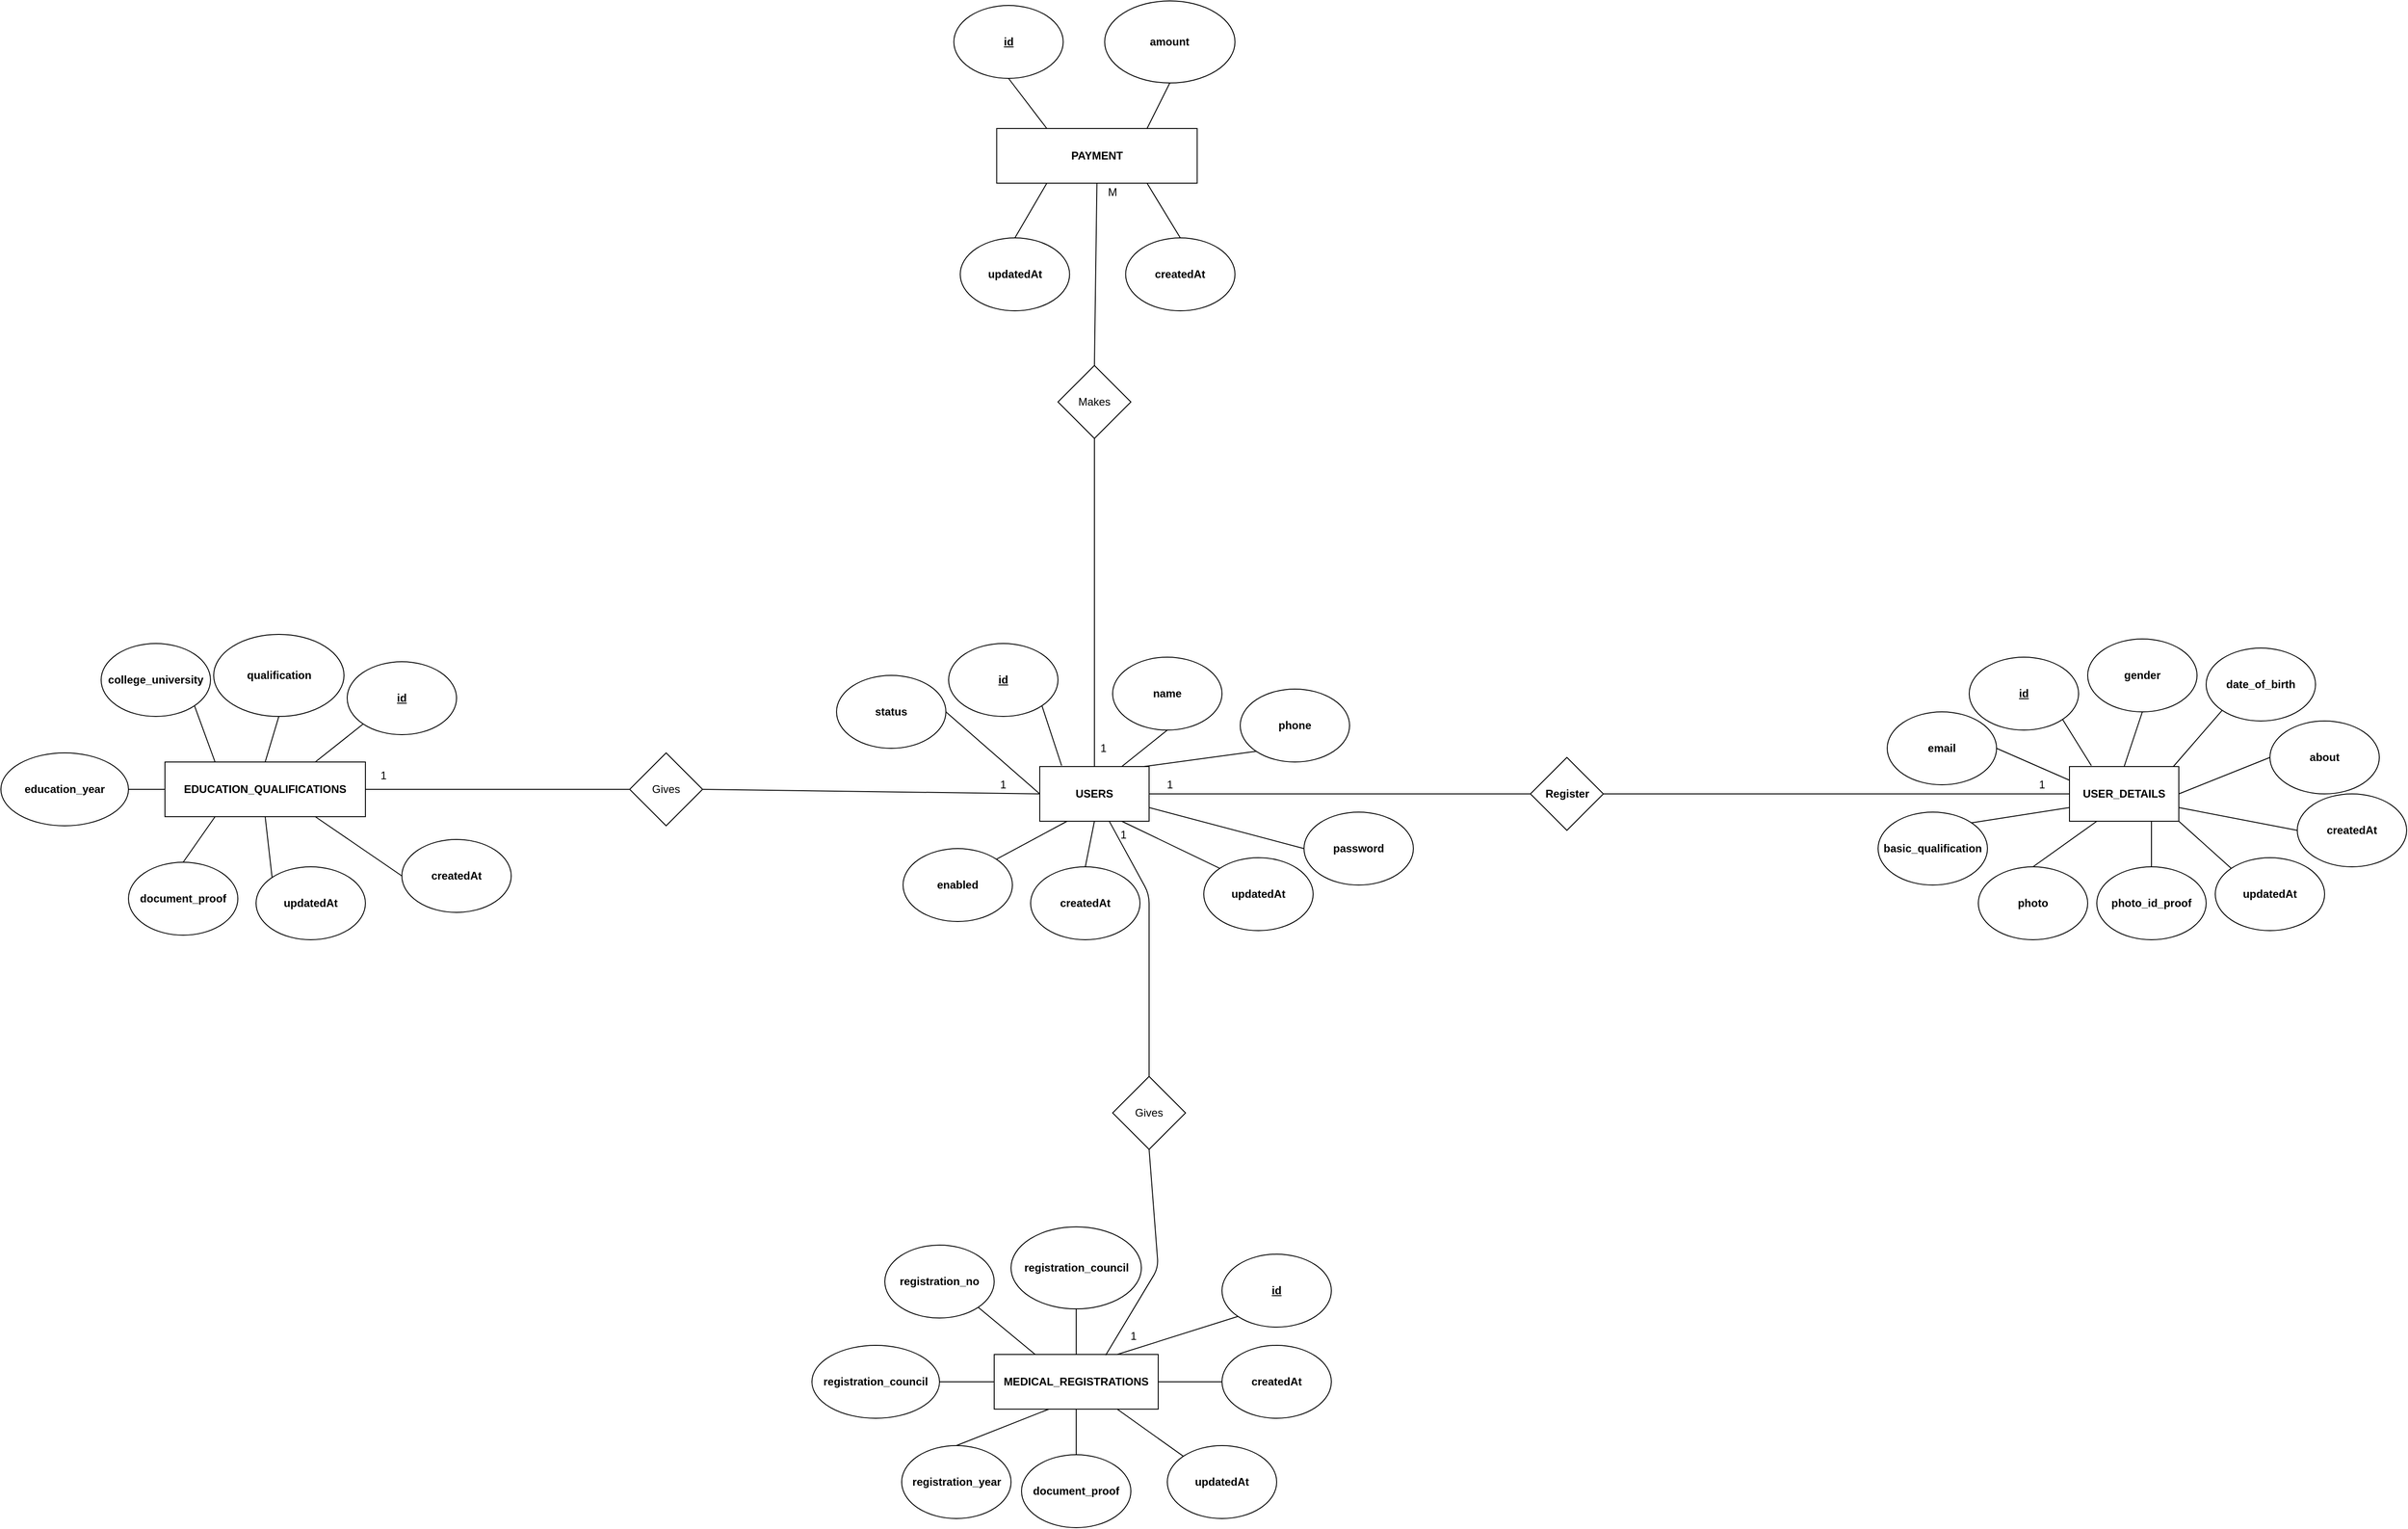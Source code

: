 <mxfile version="14.4.8" type="github">
  <diagram id="xCUNFjOkvXkAdmCDQcSl" name="Page-1">
    <mxGraphModel dx="3450" dy="2081" grid="1" gridSize="10" guides="1" tooltips="1" connect="1" arrows="1" fold="1" page="1" pageScale="1" pageWidth="827" pageHeight="1169" math="0" shadow="0">
      <root>
        <mxCell id="0" />
        <mxCell id="1" parent="0" />
        <mxCell id="mNS4h6scgJhuOr-iy2WU-1" value="&lt;b&gt;status&lt;/b&gt;" style="ellipse;whiteSpace=wrap;html=1;" parent="1" vertex="1">
          <mxGeometry x="-413" y="-130" width="120" height="80" as="geometry" />
        </mxCell>
        <mxCell id="mNS4h6scgJhuOr-iy2WU-2" value="&lt;span&gt;&lt;b&gt;USERS&lt;/b&gt;&lt;/span&gt;" style="rounded=0;whiteSpace=wrap;html=1;" parent="1" vertex="1">
          <mxGeometry x="-190" y="-30" width="120" height="60" as="geometry" />
        </mxCell>
        <mxCell id="mNS4h6scgJhuOr-iy2WU-3" value="" style="endArrow=none;html=1;entryX=0;entryY=0.5;entryDx=0;entryDy=0;exitX=1;exitY=0.5;exitDx=0;exitDy=0;" parent="1" source="mNS4h6scgJhuOr-iy2WU-1" target="mNS4h6scgJhuOr-iy2WU-2" edge="1">
          <mxGeometry width="50" height="50" relative="1" as="geometry">
            <mxPoint x="-270" y="310" as="sourcePoint" />
            <mxPoint x="-220" y="260" as="targetPoint" />
          </mxGeometry>
        </mxCell>
        <mxCell id="mNS4h6scgJhuOr-iy2WU-4" value="" style="endArrow=none;html=1;entryX=0.5;entryY=1;entryDx=0;entryDy=0;exitX=0.75;exitY=0;exitDx=0;exitDy=0;" parent="1" source="mNS4h6scgJhuOr-iy2WU-2" target="mNS4h6scgJhuOr-iy2WU-17" edge="1">
          <mxGeometry width="50" height="50" relative="1" as="geometry">
            <mxPoint x="-250" y="-20" as="sourcePoint" />
            <mxPoint x="-200" y="-70" as="targetPoint" />
          </mxGeometry>
        </mxCell>
        <mxCell id="mNS4h6scgJhuOr-iy2WU-5" value="" style="endArrow=none;html=1;entryX=0;entryY=0.5;entryDx=0;entryDy=0;exitX=1;exitY=0.75;exitDx=0;exitDy=0;" parent="1" source="mNS4h6scgJhuOr-iy2WU-2" target="mNS4h6scgJhuOr-iy2WU-12" edge="1">
          <mxGeometry width="50" height="50" relative="1" as="geometry">
            <mxPoint x="-130" y="250" as="sourcePoint" />
            <mxPoint x="-80" y="200" as="targetPoint" />
          </mxGeometry>
        </mxCell>
        <mxCell id="mNS4h6scgJhuOr-iy2WU-6" value="" style="endArrow=none;html=1;entryX=0.5;entryY=1;entryDx=0;entryDy=0;exitX=0.5;exitY=0;exitDx=0;exitDy=0;" parent="1" source="mNS4h6scgJhuOr-iy2WU-18" target="mNS4h6scgJhuOr-iy2WU-2" edge="1">
          <mxGeometry width="50" height="50" relative="1" as="geometry">
            <mxPoint x="-240" y="340" as="sourcePoint" />
            <mxPoint x="-190" y="290" as="targetPoint" />
          </mxGeometry>
        </mxCell>
        <mxCell id="mNS4h6scgJhuOr-iy2WU-7" value="" style="endArrow=none;html=1;entryX=1;entryY=1;entryDx=0;entryDy=0;exitX=0.2;exitY=-0.017;exitDx=0;exitDy=0;exitPerimeter=0;" parent="1" source="mNS4h6scgJhuOr-iy2WU-2" target="mNS4h6scgJhuOr-iy2WU-16" edge="1">
          <mxGeometry width="50" height="50" relative="1" as="geometry">
            <mxPoint x="-230" y="350" as="sourcePoint" />
            <mxPoint x="-180" y="300" as="targetPoint" />
          </mxGeometry>
        </mxCell>
        <mxCell id="mNS4h6scgJhuOr-iy2WU-8" value="" style="endArrow=none;html=1;entryX=0.75;entryY=1;entryDx=0;entryDy=0;exitX=0;exitY=0;exitDx=0;exitDy=0;" parent="1" source="mNS4h6scgJhuOr-iy2WU-14" target="mNS4h6scgJhuOr-iy2WU-2" edge="1">
          <mxGeometry width="50" height="50" relative="1" as="geometry">
            <mxPoint x="-220" y="360" as="sourcePoint" />
            <mxPoint x="-170" y="310" as="targetPoint" />
          </mxGeometry>
        </mxCell>
        <mxCell id="mNS4h6scgJhuOr-iy2WU-9" value="" style="endArrow=none;html=1;entryX=0.25;entryY=1;entryDx=0;entryDy=0;exitX=1;exitY=0;exitDx=0;exitDy=0;" parent="1" source="mNS4h6scgJhuOr-iy2WU-13" target="mNS4h6scgJhuOr-iy2WU-2" edge="1">
          <mxGeometry width="50" height="50" relative="1" as="geometry">
            <mxPoint x="-220" y="220" as="sourcePoint" />
            <mxPoint x="-170" y="170" as="targetPoint" />
          </mxGeometry>
        </mxCell>
        <mxCell id="mNS4h6scgJhuOr-iy2WU-10" value="" style="endArrow=none;html=1;entryX=0;entryY=1;entryDx=0;entryDy=0;exitX=0.95;exitY=0;exitDx=0;exitDy=0;exitPerimeter=0;" parent="1" source="mNS4h6scgJhuOr-iy2WU-2" target="mNS4h6scgJhuOr-iy2WU-15" edge="1">
          <mxGeometry width="50" height="50" relative="1" as="geometry">
            <mxPoint x="-120" y="250" as="sourcePoint" />
            <mxPoint x="-70" y="200" as="targetPoint" />
          </mxGeometry>
        </mxCell>
        <mxCell id="mNS4h6scgJhuOr-iy2WU-12" value="&lt;b&gt;password&lt;/b&gt;" style="ellipse;whiteSpace=wrap;html=1;" parent="1" vertex="1">
          <mxGeometry x="100" y="20" width="120" height="80" as="geometry" />
        </mxCell>
        <mxCell id="mNS4h6scgJhuOr-iy2WU-13" value="&lt;b&gt;enabled&lt;/b&gt;" style="ellipse;whiteSpace=wrap;html=1;" parent="1" vertex="1">
          <mxGeometry x="-340" y="60" width="120" height="80" as="geometry" />
        </mxCell>
        <mxCell id="mNS4h6scgJhuOr-iy2WU-14" value="&lt;b&gt;updatedAt&lt;/b&gt;" style="ellipse;whiteSpace=wrap;html=1;" parent="1" vertex="1">
          <mxGeometry x="-10" y="70" width="120" height="80" as="geometry" />
        </mxCell>
        <mxCell id="mNS4h6scgJhuOr-iy2WU-15" value="&lt;b&gt;phone&lt;/b&gt;" style="ellipse;whiteSpace=wrap;html=1;" parent="1" vertex="1">
          <mxGeometry x="30" y="-115" width="120" height="80" as="geometry" />
        </mxCell>
        <mxCell id="mNS4h6scgJhuOr-iy2WU-16" value="&lt;u&gt;&lt;b&gt;id&lt;/b&gt;&lt;/u&gt;" style="ellipse;whiteSpace=wrap;html=1;" parent="1" vertex="1">
          <mxGeometry x="-290" y="-165" width="120" height="80" as="geometry" />
        </mxCell>
        <mxCell id="mNS4h6scgJhuOr-iy2WU-17" value="&lt;b&gt;name&lt;/b&gt;" style="ellipse;whiteSpace=wrap;html=1;" parent="1" vertex="1">
          <mxGeometry x="-110" y="-150" width="120" height="80" as="geometry" />
        </mxCell>
        <mxCell id="mNS4h6scgJhuOr-iy2WU-18" value="&lt;b&gt;createdAt&lt;/b&gt;" style="ellipse;whiteSpace=wrap;html=1;" parent="1" vertex="1">
          <mxGeometry x="-200" y="80" width="120" height="80" as="geometry" />
        </mxCell>
        <mxCell id="mNS4h6scgJhuOr-iy2WU-19" value="&lt;b&gt;email&lt;/b&gt;" style="ellipse;whiteSpace=wrap;html=1;" parent="1" vertex="1">
          <mxGeometry x="740" y="-90" width="120" height="80" as="geometry" />
        </mxCell>
        <mxCell id="mNS4h6scgJhuOr-iy2WU-20" value="&lt;span&gt;&lt;b&gt;USER_DETAILS&lt;/b&gt;&lt;/span&gt;" style="rounded=0;whiteSpace=wrap;html=1;" parent="1" vertex="1">
          <mxGeometry x="940" y="-30" width="120" height="60" as="geometry" />
        </mxCell>
        <mxCell id="mNS4h6scgJhuOr-iy2WU-21" value="" style="endArrow=none;html=1;entryX=0;entryY=0.25;entryDx=0;entryDy=0;exitX=1;exitY=0.5;exitDx=0;exitDy=0;" parent="1" source="mNS4h6scgJhuOr-iy2WU-19" target="mNS4h6scgJhuOr-iy2WU-20" edge="1">
          <mxGeometry width="50" height="50" relative="1" as="geometry">
            <mxPoint x="860" y="310" as="sourcePoint" />
            <mxPoint x="910" y="260" as="targetPoint" />
          </mxGeometry>
        </mxCell>
        <mxCell id="mNS4h6scgJhuOr-iy2WU-22" value="" style="endArrow=none;html=1;entryX=0.5;entryY=1;entryDx=0;entryDy=0;exitX=0.5;exitY=0;exitDx=0;exitDy=0;" parent="1" source="mNS4h6scgJhuOr-iy2WU-20" target="mNS4h6scgJhuOr-iy2WU-34" edge="1">
          <mxGeometry width="50" height="50" relative="1" as="geometry">
            <mxPoint x="880" y="-20" as="sourcePoint" />
            <mxPoint x="930" y="-70" as="targetPoint" />
          </mxGeometry>
        </mxCell>
        <mxCell id="mNS4h6scgJhuOr-iy2WU-23" value="" style="endArrow=none;html=1;entryX=0;entryY=0.5;entryDx=0;entryDy=0;exitX=1;exitY=0.5;exitDx=0;exitDy=0;" parent="1" source="mNS4h6scgJhuOr-iy2WU-20" target="mNS4h6scgJhuOr-iy2WU-29" edge="1">
          <mxGeometry width="50" height="50" relative="1" as="geometry">
            <mxPoint x="1000" y="250" as="sourcePoint" />
            <mxPoint x="1050" y="200" as="targetPoint" />
          </mxGeometry>
        </mxCell>
        <mxCell id="mNS4h6scgJhuOr-iy2WU-24" value="" style="endArrow=none;html=1;entryX=0.25;entryY=1;entryDx=0;entryDy=0;exitX=0.5;exitY=0;exitDx=0;exitDy=0;" parent="1" source="mNS4h6scgJhuOr-iy2WU-35" target="mNS4h6scgJhuOr-iy2WU-20" edge="1">
          <mxGeometry width="50" height="50" relative="1" as="geometry">
            <mxPoint x="890" y="340" as="sourcePoint" />
            <mxPoint x="940" y="290" as="targetPoint" />
          </mxGeometry>
        </mxCell>
        <mxCell id="mNS4h6scgJhuOr-iy2WU-25" value="" style="endArrow=none;html=1;entryX=1;entryY=1;entryDx=0;entryDy=0;exitX=0.2;exitY=-0.017;exitDx=0;exitDy=0;exitPerimeter=0;" parent="1" source="mNS4h6scgJhuOr-iy2WU-20" target="mNS4h6scgJhuOr-iy2WU-33" edge="1">
          <mxGeometry width="50" height="50" relative="1" as="geometry">
            <mxPoint x="900" y="350" as="sourcePoint" />
            <mxPoint x="950" y="300" as="targetPoint" />
          </mxGeometry>
        </mxCell>
        <mxCell id="mNS4h6scgJhuOr-iy2WU-26" value="" style="endArrow=none;html=1;entryX=0.75;entryY=1;entryDx=0;entryDy=0;exitX=0.5;exitY=0;exitDx=0;exitDy=0;" parent="1" source="mNS4h6scgJhuOr-iy2WU-31" target="mNS4h6scgJhuOr-iy2WU-20" edge="1">
          <mxGeometry width="50" height="50" relative="1" as="geometry">
            <mxPoint x="910" y="360" as="sourcePoint" />
            <mxPoint x="960" y="310" as="targetPoint" />
          </mxGeometry>
        </mxCell>
        <mxCell id="mNS4h6scgJhuOr-iy2WU-27" value="" style="endArrow=none;html=1;entryX=0;entryY=0.75;entryDx=0;entryDy=0;exitX=1;exitY=0;exitDx=0;exitDy=0;" parent="1" source="mNS4h6scgJhuOr-iy2WU-30" target="mNS4h6scgJhuOr-iy2WU-20" edge="1">
          <mxGeometry width="50" height="50" relative="1" as="geometry">
            <mxPoint x="910" y="220" as="sourcePoint" />
            <mxPoint x="960" y="170" as="targetPoint" />
          </mxGeometry>
        </mxCell>
        <mxCell id="mNS4h6scgJhuOr-iy2WU-28" value="" style="endArrow=none;html=1;entryX=0;entryY=1;entryDx=0;entryDy=0;exitX=0.95;exitY=0;exitDx=0;exitDy=0;exitPerimeter=0;" parent="1" source="mNS4h6scgJhuOr-iy2WU-20" target="mNS4h6scgJhuOr-iy2WU-32" edge="1">
          <mxGeometry width="50" height="50" relative="1" as="geometry">
            <mxPoint x="1010" y="250" as="sourcePoint" />
            <mxPoint x="1060" y="200" as="targetPoint" />
          </mxGeometry>
        </mxCell>
        <mxCell id="mNS4h6scgJhuOr-iy2WU-29" value="&lt;b&gt;about&lt;/b&gt;" style="ellipse;whiteSpace=wrap;html=1;" parent="1" vertex="1">
          <mxGeometry x="1160" y="-80" width="120" height="80" as="geometry" />
        </mxCell>
        <mxCell id="mNS4h6scgJhuOr-iy2WU-30" value="&lt;b&gt;basic_qualification&lt;/b&gt;" style="ellipse;whiteSpace=wrap;html=1;" parent="1" vertex="1">
          <mxGeometry x="730" y="20" width="120" height="80" as="geometry" />
        </mxCell>
        <mxCell id="mNS4h6scgJhuOr-iy2WU-31" value="&lt;b&gt;photo_id_proof&lt;/b&gt;" style="ellipse;whiteSpace=wrap;html=1;" parent="1" vertex="1">
          <mxGeometry x="970" y="80" width="120" height="80" as="geometry" />
        </mxCell>
        <mxCell id="mNS4h6scgJhuOr-iy2WU-32" value="&lt;b&gt;date_of_birth&lt;/b&gt;" style="ellipse;whiteSpace=wrap;html=1;" parent="1" vertex="1">
          <mxGeometry x="1090" y="-160" width="120" height="80" as="geometry" />
        </mxCell>
        <mxCell id="mNS4h6scgJhuOr-iy2WU-33" value="&lt;u&gt;&lt;b&gt;id&lt;/b&gt;&lt;/u&gt;" style="ellipse;whiteSpace=wrap;html=1;" parent="1" vertex="1">
          <mxGeometry x="830" y="-150" width="120" height="80" as="geometry" />
        </mxCell>
        <mxCell id="mNS4h6scgJhuOr-iy2WU-34" value="&lt;b&gt;gender&lt;/b&gt;" style="ellipse;whiteSpace=wrap;html=1;" parent="1" vertex="1">
          <mxGeometry x="960" y="-170" width="120" height="80" as="geometry" />
        </mxCell>
        <mxCell id="mNS4h6scgJhuOr-iy2WU-35" value="&lt;b&gt;photo&lt;/b&gt;" style="ellipse;whiteSpace=wrap;html=1;" parent="1" vertex="1">
          <mxGeometry x="840" y="80" width="120" height="80" as="geometry" />
        </mxCell>
        <mxCell id="mNS4h6scgJhuOr-iy2WU-36" value="&lt;b&gt;updatedAt&lt;/b&gt;" style="ellipse;whiteSpace=wrap;html=1;" parent="1" vertex="1">
          <mxGeometry x="1100" y="70" width="120" height="80" as="geometry" />
        </mxCell>
        <mxCell id="mNS4h6scgJhuOr-iy2WU-37" value="" style="endArrow=none;html=1;entryX=1;entryY=1;entryDx=0;entryDy=0;exitX=0;exitY=0;exitDx=0;exitDy=0;" parent="1" source="mNS4h6scgJhuOr-iy2WU-36" target="mNS4h6scgJhuOr-iy2WU-20" edge="1">
          <mxGeometry width="50" height="50" relative="1" as="geometry">
            <mxPoint x="1050" y="110" as="sourcePoint" />
            <mxPoint x="1040" y="40" as="targetPoint" />
          </mxGeometry>
        </mxCell>
        <mxCell id="mNS4h6scgJhuOr-iy2WU-38" value="&lt;b&gt;createdAt&lt;/b&gt;" style="ellipse;whiteSpace=wrap;html=1;" parent="1" vertex="1">
          <mxGeometry x="1190" width="120" height="80" as="geometry" />
        </mxCell>
        <mxCell id="mNS4h6scgJhuOr-iy2WU-39" value="" style="endArrow=none;html=1;entryX=1;entryY=0.75;entryDx=0;entryDy=0;exitX=0;exitY=0.5;exitDx=0;exitDy=0;" parent="1" source="mNS4h6scgJhuOr-iy2WU-38" target="mNS4h6scgJhuOr-iy2WU-20" edge="1">
          <mxGeometry width="50" height="50" relative="1" as="geometry">
            <mxPoint x="1190" y="30" as="sourcePoint" />
            <mxPoint x="1070" y="40" as="targetPoint" />
          </mxGeometry>
        </mxCell>
        <mxCell id="mNS4h6scgJhuOr-iy2WU-41" value="&lt;b&gt;MEDICAL_REGISTRATIONS&lt;/b&gt;" style="rounded=0;whiteSpace=wrap;html=1;" parent="1" vertex="1">
          <mxGeometry x="-240" y="615" width="180" height="60" as="geometry" />
        </mxCell>
        <mxCell id="mNS4h6scgJhuOr-iy2WU-43" value="" style="endArrow=none;html=1;entryX=1;entryY=1;entryDx=0;entryDy=0;exitX=0.25;exitY=0;exitDx=0;exitDy=0;" parent="1" source="mNS4h6scgJhuOr-iy2WU-41" target="mNS4h6scgJhuOr-iy2WU-55" edge="1">
          <mxGeometry width="50" height="50" relative="1" as="geometry">
            <mxPoint x="-280" y="625" as="sourcePoint" />
            <mxPoint x="-230" y="575" as="targetPoint" />
          </mxGeometry>
        </mxCell>
        <mxCell id="mNS4h6scgJhuOr-iy2WU-44" value="" style="endArrow=none;html=1;entryX=0;entryY=0.5;entryDx=0;entryDy=0;exitX=0;exitY=0.5;exitDx=0;exitDy=0;" parent="1" source="mNS4h6scgJhuOr-iy2WU-41" target="mNS4h6scgJhuOr-iy2WU-50" edge="1">
          <mxGeometry width="50" height="50" relative="1" as="geometry">
            <mxPoint x="-160" y="895" as="sourcePoint" />
            <mxPoint x="-110" y="845" as="targetPoint" />
          </mxGeometry>
        </mxCell>
        <mxCell id="mNS4h6scgJhuOr-iy2WU-45" value="" style="endArrow=none;html=1;exitX=0.5;exitY=0;exitDx=0;exitDy=0;entryX=0.5;entryY=1;entryDx=0;entryDy=0;" parent="1" source="mNS4h6scgJhuOr-iy2WU-56" target="mNS4h6scgJhuOr-iy2WU-41" edge="1">
          <mxGeometry width="50" height="50" relative="1" as="geometry">
            <mxPoint x="-270" y="985" as="sourcePoint" />
            <mxPoint x="-110" y="675" as="targetPoint" />
          </mxGeometry>
        </mxCell>
        <mxCell id="mNS4h6scgJhuOr-iy2WU-46" value="" style="endArrow=none;html=1;entryX=0;entryY=1;entryDx=0;entryDy=0;exitX=0.75;exitY=0;exitDx=0;exitDy=0;" parent="1" source="mNS4h6scgJhuOr-iy2WU-41" target="mNS4h6scgJhuOr-iy2WU-54" edge="1">
          <mxGeometry width="50" height="50" relative="1" as="geometry">
            <mxPoint x="-80" y="605" as="sourcePoint" />
            <mxPoint x="-210" y="945" as="targetPoint" />
          </mxGeometry>
        </mxCell>
        <mxCell id="mNS4h6scgJhuOr-iy2WU-47" value="" style="endArrow=none;html=1;exitX=0.5;exitY=0;exitDx=0;exitDy=0;" parent="1" source="mNS4h6scgJhuOr-iy2WU-52" edge="1">
          <mxGeometry width="50" height="50" relative="1" as="geometry">
            <mxPoint x="-250" y="1005" as="sourcePoint" />
            <mxPoint x="-180" y="675" as="targetPoint" />
          </mxGeometry>
        </mxCell>
        <mxCell id="mNS4h6scgJhuOr-iy2WU-49" value="" style="endArrow=none;html=1;entryX=0.5;entryY=1;entryDx=0;entryDy=0;exitX=0.5;exitY=0;exitDx=0;exitDy=0;" parent="1" source="mNS4h6scgJhuOr-iy2WU-41" target="mNS4h6scgJhuOr-iy2WU-53" edge="1">
          <mxGeometry width="50" height="50" relative="1" as="geometry">
            <mxPoint x="-150" y="895" as="sourcePoint" />
            <mxPoint x="-100" y="845" as="targetPoint" />
          </mxGeometry>
        </mxCell>
        <mxCell id="mNS4h6scgJhuOr-iy2WU-50" value="&lt;b&gt;registration_council&lt;/b&gt;" style="ellipse;whiteSpace=wrap;html=1;" parent="1" vertex="1">
          <mxGeometry x="-440" y="605" width="140" height="80" as="geometry" />
        </mxCell>
        <mxCell id="mNS4h6scgJhuOr-iy2WU-52" value="&lt;b&gt;registration_year&lt;/b&gt;" style="ellipse;whiteSpace=wrap;html=1;" parent="1" vertex="1">
          <mxGeometry x="-341.5" y="715" width="120" height="80" as="geometry" />
        </mxCell>
        <mxCell id="mNS4h6scgJhuOr-iy2WU-53" value="&lt;b&gt;registration_council&lt;/b&gt;" style="ellipse;whiteSpace=wrap;html=1;" parent="1" vertex="1">
          <mxGeometry x="-221.5" y="475" width="143" height="90" as="geometry" />
        </mxCell>
        <mxCell id="mNS4h6scgJhuOr-iy2WU-54" value="&lt;u&gt;&lt;b&gt;id&lt;/b&gt;&lt;/u&gt;" style="ellipse;whiteSpace=wrap;html=1;" parent="1" vertex="1">
          <mxGeometry x="10" y="505" width="120" height="80" as="geometry" />
        </mxCell>
        <mxCell id="mNS4h6scgJhuOr-iy2WU-55" value="&lt;b&gt;registration_no&lt;/b&gt;" style="ellipse;whiteSpace=wrap;html=1;" parent="1" vertex="1">
          <mxGeometry x="-360" y="495" width="120" height="80" as="geometry" />
        </mxCell>
        <mxCell id="mNS4h6scgJhuOr-iy2WU-56" value="&lt;b&gt;document_proof&lt;/b&gt;" style="ellipse;whiteSpace=wrap;html=1;" parent="1" vertex="1">
          <mxGeometry x="-210" y="725" width="120" height="80" as="geometry" />
        </mxCell>
        <mxCell id="mNS4h6scgJhuOr-iy2WU-57" value="&lt;b&gt;updatedAt&lt;/b&gt;" style="ellipse;whiteSpace=wrap;html=1;" parent="1" vertex="1">
          <mxGeometry x="-50" y="715" width="120" height="80" as="geometry" />
        </mxCell>
        <mxCell id="mNS4h6scgJhuOr-iy2WU-58" value="" style="endArrow=none;html=1;entryX=0.75;entryY=1;entryDx=0;entryDy=0;exitX=0;exitY=0;exitDx=0;exitDy=0;" parent="1" source="mNS4h6scgJhuOr-iy2WU-57" target="mNS4h6scgJhuOr-iy2WU-41" edge="1">
          <mxGeometry width="50" height="50" relative="1" as="geometry">
            <mxPoint x="-110" y="755" as="sourcePoint" />
            <mxPoint x="-120" y="685" as="targetPoint" />
          </mxGeometry>
        </mxCell>
        <mxCell id="mNS4h6scgJhuOr-iy2WU-59" value="&lt;b&gt;createdAt&lt;/b&gt;" style="ellipse;whiteSpace=wrap;html=1;" parent="1" vertex="1">
          <mxGeometry x="10" y="605" width="120" height="80" as="geometry" />
        </mxCell>
        <mxCell id="mNS4h6scgJhuOr-iy2WU-60" value="" style="endArrow=none;html=1;entryX=1;entryY=0.5;entryDx=0;entryDy=0;exitX=0;exitY=0.5;exitDx=0;exitDy=0;" parent="1" source="mNS4h6scgJhuOr-iy2WU-59" target="mNS4h6scgJhuOr-iy2WU-41" edge="1">
          <mxGeometry width="50" height="50" relative="1" as="geometry">
            <mxPoint x="30" y="675" as="sourcePoint" />
            <mxPoint x="-90" y="685" as="targetPoint" />
          </mxGeometry>
        </mxCell>
        <mxCell id="mNS4h6scgJhuOr-iy2WU-61" value="&lt;b&gt;EDUCATION_QUALIFICATIONS&lt;/b&gt;" style="rounded=0;whiteSpace=wrap;html=1;" parent="1" vertex="1">
          <mxGeometry x="-1150" y="-35" width="220" height="60" as="geometry" />
        </mxCell>
        <mxCell id="mNS4h6scgJhuOr-iy2WU-62" value="" style="endArrow=none;html=1;entryX=1;entryY=1;entryDx=0;entryDy=0;exitX=0.25;exitY=0;exitDx=0;exitDy=0;" parent="1" source="mNS4h6scgJhuOr-iy2WU-61" target="mNS4h6scgJhuOr-iy2WU-72" edge="1">
          <mxGeometry width="50" height="50" relative="1" as="geometry">
            <mxPoint x="-1170" y="-25" as="sourcePoint" />
            <mxPoint x="-1120" y="-75" as="targetPoint" />
          </mxGeometry>
        </mxCell>
        <mxCell id="mNS4h6scgJhuOr-iy2WU-63" value="" style="endArrow=none;html=1;entryX=0;entryY=0.5;entryDx=0;entryDy=0;exitX=0;exitY=0.5;exitDx=0;exitDy=0;" parent="1" source="mNS4h6scgJhuOr-iy2WU-61" target="mNS4h6scgJhuOr-iy2WU-68" edge="1">
          <mxGeometry width="50" height="50" relative="1" as="geometry">
            <mxPoint x="-1050" y="245" as="sourcePoint" />
            <mxPoint x="-1000" y="195" as="targetPoint" />
          </mxGeometry>
        </mxCell>
        <mxCell id="mNS4h6scgJhuOr-iy2WU-64" value="" style="endArrow=none;html=1;exitX=0.5;exitY=0;exitDx=0;exitDy=0;entryX=0.25;entryY=1;entryDx=0;entryDy=0;" parent="1" source="mNS4h6scgJhuOr-iy2WU-73" target="mNS4h6scgJhuOr-iy2WU-61" edge="1">
          <mxGeometry width="50" height="50" relative="1" as="geometry">
            <mxPoint x="-1160" y="335" as="sourcePoint" />
            <mxPoint x="-1000" y="25" as="targetPoint" />
          </mxGeometry>
        </mxCell>
        <mxCell id="mNS4h6scgJhuOr-iy2WU-65" value="" style="endArrow=none;html=1;entryX=0;entryY=1;entryDx=0;entryDy=0;exitX=0.75;exitY=0;exitDx=0;exitDy=0;" parent="1" source="mNS4h6scgJhuOr-iy2WU-61" target="mNS4h6scgJhuOr-iy2WU-71" edge="1">
          <mxGeometry width="50" height="50" relative="1" as="geometry">
            <mxPoint x="-970" y="-45" as="sourcePoint" />
            <mxPoint x="-1100" y="295" as="targetPoint" />
          </mxGeometry>
        </mxCell>
        <mxCell id="mNS4h6scgJhuOr-iy2WU-67" value="" style="endArrow=none;html=1;entryX=0.5;entryY=1;entryDx=0;entryDy=0;exitX=0.5;exitY=0;exitDx=0;exitDy=0;" parent="1" source="mNS4h6scgJhuOr-iy2WU-61" target="mNS4h6scgJhuOr-iy2WU-70" edge="1">
          <mxGeometry width="50" height="50" relative="1" as="geometry">
            <mxPoint x="-1040" y="245" as="sourcePoint" />
            <mxPoint x="-990" y="195" as="targetPoint" />
          </mxGeometry>
        </mxCell>
        <mxCell id="mNS4h6scgJhuOr-iy2WU-68" value="&lt;b&gt;education_year&lt;/b&gt;" style="ellipse;whiteSpace=wrap;html=1;" parent="1" vertex="1">
          <mxGeometry x="-1330" y="-45" width="140" height="80" as="geometry" />
        </mxCell>
        <mxCell id="mNS4h6scgJhuOr-iy2WU-70" value="&lt;b&gt;qualification&lt;/b&gt;" style="ellipse;whiteSpace=wrap;html=1;" parent="1" vertex="1">
          <mxGeometry x="-1096.5" y="-175" width="143" height="90" as="geometry" />
        </mxCell>
        <mxCell id="mNS4h6scgJhuOr-iy2WU-71" value="&lt;u&gt;&lt;b&gt;id&lt;/b&gt;&lt;/u&gt;" style="ellipse;whiteSpace=wrap;html=1;" parent="1" vertex="1">
          <mxGeometry x="-950" y="-145" width="120" height="80" as="geometry" />
        </mxCell>
        <mxCell id="mNS4h6scgJhuOr-iy2WU-72" value="&lt;b&gt;college_university&lt;/b&gt;" style="ellipse;whiteSpace=wrap;html=1;" parent="1" vertex="1">
          <mxGeometry x="-1220" y="-165" width="120" height="80" as="geometry" />
        </mxCell>
        <mxCell id="mNS4h6scgJhuOr-iy2WU-73" value="&lt;b&gt;document_proof&lt;/b&gt;" style="ellipse;whiteSpace=wrap;html=1;" parent="1" vertex="1">
          <mxGeometry x="-1190" y="75" width="120" height="80" as="geometry" />
        </mxCell>
        <mxCell id="mNS4h6scgJhuOr-iy2WU-74" value="&lt;b&gt;updatedAt&lt;/b&gt;" style="ellipse;whiteSpace=wrap;html=1;" parent="1" vertex="1">
          <mxGeometry x="-1050" y="80" width="120" height="80" as="geometry" />
        </mxCell>
        <mxCell id="mNS4h6scgJhuOr-iy2WU-75" value="" style="endArrow=none;html=1;entryX=0.5;entryY=1;entryDx=0;entryDy=0;exitX=0;exitY=0;exitDx=0;exitDy=0;" parent="1" source="mNS4h6scgJhuOr-iy2WU-74" target="mNS4h6scgJhuOr-iy2WU-61" edge="1">
          <mxGeometry width="50" height="50" relative="1" as="geometry">
            <mxPoint x="-1000" y="105" as="sourcePoint" />
            <mxPoint x="-1010" y="35" as="targetPoint" />
          </mxGeometry>
        </mxCell>
        <mxCell id="mNS4h6scgJhuOr-iy2WU-76" value="&lt;b&gt;createdAt&lt;/b&gt;" style="ellipse;whiteSpace=wrap;html=1;" parent="1" vertex="1">
          <mxGeometry x="-890" y="50" width="120" height="80" as="geometry" />
        </mxCell>
        <mxCell id="mNS4h6scgJhuOr-iy2WU-77" value="" style="endArrow=none;html=1;entryX=0.75;entryY=1;entryDx=0;entryDy=0;exitX=0;exitY=0.5;exitDx=0;exitDy=0;" parent="1" source="mNS4h6scgJhuOr-iy2WU-76" target="mNS4h6scgJhuOr-iy2WU-61" edge="1">
          <mxGeometry width="50" height="50" relative="1" as="geometry">
            <mxPoint x="-860" y="25" as="sourcePoint" />
            <mxPoint x="-980" y="35" as="targetPoint" />
          </mxGeometry>
        </mxCell>
        <mxCell id="-LMKMiagCElDo1qkPN0c-31" value="&lt;b&gt;Register&lt;/b&gt;" style="rhombus;whiteSpace=wrap;html=1;" vertex="1" parent="1">
          <mxGeometry x="348.5" y="-40" width="80" height="80" as="geometry" />
        </mxCell>
        <mxCell id="-LMKMiagCElDo1qkPN0c-33" value="" style="endArrow=none;html=1;entryX=1;entryY=0.5;entryDx=0;entryDy=0;exitX=0;exitY=0.5;exitDx=0;exitDy=0;" edge="1" parent="1" source="-LMKMiagCElDo1qkPN0c-31" target="mNS4h6scgJhuOr-iy2WU-2">
          <mxGeometry width="50" height="50" relative="1" as="geometry">
            <mxPoint x="20" y="90.0" as="sourcePoint" />
            <mxPoint x="-60" y="75.0" as="targetPoint" />
          </mxGeometry>
        </mxCell>
        <mxCell id="-LMKMiagCElDo1qkPN0c-34" value="" style="endArrow=none;html=1;entryX=0;entryY=0.5;entryDx=0;entryDy=0;exitX=1;exitY=0.5;exitDx=0;exitDy=0;" edge="1" parent="1" source="-LMKMiagCElDo1qkPN0c-31" target="mNS4h6scgJhuOr-iy2WU-20">
          <mxGeometry width="50" height="50" relative="1" as="geometry">
            <mxPoint x="286" y="140.0" as="sourcePoint" />
            <mxPoint x="691" y="140.0" as="targetPoint" />
          </mxGeometry>
        </mxCell>
        <mxCell id="-LMKMiagCElDo1qkPN0c-37" value="Gives" style="rhombus;whiteSpace=wrap;html=1;" vertex="1" parent="1">
          <mxGeometry x="-640" y="-45" width="80" height="80" as="geometry" />
        </mxCell>
        <mxCell id="-LMKMiagCElDo1qkPN0c-38" value="Gives" style="rhombus;whiteSpace=wrap;html=1;" vertex="1" parent="1">
          <mxGeometry x="-110" y="310" width="80" height="80" as="geometry" />
        </mxCell>
        <mxCell id="-LMKMiagCElDo1qkPN0c-44" value="" style="endArrow=none;html=1;exitX=0.635;exitY=0.997;exitDx=0;exitDy=0;entryX=0.5;entryY=0;entryDx=0;entryDy=0;exitPerimeter=0;" edge="1" parent="1" source="mNS4h6scgJhuOr-iy2WU-2" target="-LMKMiagCElDo1qkPN0c-38">
          <mxGeometry width="50" height="50" relative="1" as="geometry">
            <mxPoint x="-60" y="10" as="sourcePoint" />
            <mxPoint x="-130" y="270" as="targetPoint" />
            <Array as="points">
              <mxPoint x="-70" y="110" />
            </Array>
          </mxGeometry>
        </mxCell>
        <mxCell id="-LMKMiagCElDo1qkPN0c-45" value="" style="endArrow=none;html=1;exitX=0.5;exitY=1;exitDx=0;exitDy=0;entryX=0.68;entryY=0.013;entryDx=0;entryDy=0;entryPerimeter=0;" edge="1" parent="1" source="-LMKMiagCElDo1qkPN0c-38" target="mNS4h6scgJhuOr-iy2WU-41">
          <mxGeometry width="50" height="50" relative="1" as="geometry">
            <mxPoint x="-40" y="260" as="sourcePoint" />
            <mxPoint x="-130" y="614" as="targetPoint" />
            <Array as="points">
              <mxPoint x="-60" y="520" />
            </Array>
          </mxGeometry>
        </mxCell>
        <mxCell id="-LMKMiagCElDo1qkPN0c-55" value="&lt;b&gt;PAYMENT&lt;/b&gt;" style="rounded=0;whiteSpace=wrap;html=1;" vertex="1" parent="1">
          <mxGeometry x="-237.25" y="-730" width="220" height="60" as="geometry" />
        </mxCell>
        <mxCell id="-LMKMiagCElDo1qkPN0c-56" value="" style="endArrow=none;html=1;entryX=0.5;entryY=1;entryDx=0;entryDy=0;exitX=0.25;exitY=0;exitDx=0;exitDy=0;" edge="1" parent="1" source="-LMKMiagCElDo1qkPN0c-55" target="-LMKMiagCElDo1qkPN0c-64">
          <mxGeometry width="50" height="50" relative="1" as="geometry">
            <mxPoint x="-257.25" y="-720" as="sourcePoint" />
            <mxPoint x="-207.25" y="-770" as="targetPoint" />
          </mxGeometry>
        </mxCell>
        <mxCell id="-LMKMiagCElDo1qkPN0c-60" value="" style="endArrow=none;html=1;entryX=0.5;entryY=1;entryDx=0;entryDy=0;exitX=0.75;exitY=0;exitDx=0;exitDy=0;" edge="1" parent="1" source="-LMKMiagCElDo1qkPN0c-55" target="-LMKMiagCElDo1qkPN0c-62">
          <mxGeometry width="50" height="50" relative="1" as="geometry">
            <mxPoint x="-127.25" y="-450" as="sourcePoint" />
            <mxPoint x="-77.25" y="-500" as="targetPoint" />
          </mxGeometry>
        </mxCell>
        <mxCell id="-LMKMiagCElDo1qkPN0c-62" value="&lt;b&gt;amount&lt;/b&gt;" style="ellipse;whiteSpace=wrap;html=1;" vertex="1" parent="1">
          <mxGeometry x="-118.75" y="-870" width="143" height="90" as="geometry" />
        </mxCell>
        <mxCell id="-LMKMiagCElDo1qkPN0c-64" value="&lt;b&gt;&lt;u&gt;id&lt;/u&gt;&lt;/b&gt;" style="ellipse;whiteSpace=wrap;html=1;" vertex="1" parent="1">
          <mxGeometry x="-284.25" y="-865" width="120" height="80" as="geometry" />
        </mxCell>
        <mxCell id="-LMKMiagCElDo1qkPN0c-66" value="&lt;b&gt;updatedAt&lt;/b&gt;" style="ellipse;whiteSpace=wrap;html=1;" vertex="1" parent="1">
          <mxGeometry x="-277.25" y="-610" width="120" height="80" as="geometry" />
        </mxCell>
        <mxCell id="-LMKMiagCElDo1qkPN0c-67" value="" style="endArrow=none;html=1;entryX=0.25;entryY=1;entryDx=0;entryDy=0;exitX=0.5;exitY=0;exitDx=0;exitDy=0;" edge="1" parent="1" source="-LMKMiagCElDo1qkPN0c-66" target="-LMKMiagCElDo1qkPN0c-55">
          <mxGeometry width="50" height="50" relative="1" as="geometry">
            <mxPoint x="-87.25" y="-590" as="sourcePoint" />
            <mxPoint x="-97.25" y="-660" as="targetPoint" />
          </mxGeometry>
        </mxCell>
        <mxCell id="-LMKMiagCElDo1qkPN0c-68" value="&lt;b&gt;createdAt&lt;/b&gt;" style="ellipse;whiteSpace=wrap;html=1;" vertex="1" parent="1">
          <mxGeometry x="-95.75" y="-610" width="120" height="80" as="geometry" />
        </mxCell>
        <mxCell id="-LMKMiagCElDo1qkPN0c-69" value="" style="endArrow=none;html=1;entryX=0.75;entryY=1;entryDx=0;entryDy=0;exitX=0.5;exitY=0;exitDx=0;exitDy=0;" edge="1" parent="1" source="-LMKMiagCElDo1qkPN0c-68" target="-LMKMiagCElDo1qkPN0c-55">
          <mxGeometry width="50" height="50" relative="1" as="geometry">
            <mxPoint x="52.75" y="-670" as="sourcePoint" />
            <mxPoint x="-67.25" y="-660" as="targetPoint" />
          </mxGeometry>
        </mxCell>
        <mxCell id="-LMKMiagCElDo1qkPN0c-70" value="Makes" style="rhombus;whiteSpace=wrap;html=1;" vertex="1" parent="1">
          <mxGeometry x="-170" y="-470" width="80" height="80" as="geometry" />
        </mxCell>
        <mxCell id="-LMKMiagCElDo1qkPN0c-71" value="" style="endArrow=none;html=1;entryX=0.5;entryY=0;entryDx=0;entryDy=0;exitX=0.5;exitY=1;exitDx=0;exitDy=0;" edge="1" parent="1" source="-LMKMiagCElDo1qkPN0c-70" target="mNS4h6scgJhuOr-iy2WU-2">
          <mxGeometry width="50" height="50" relative="1" as="geometry">
            <mxPoint x="358.5" y="10.0" as="sourcePoint" />
            <mxPoint x="-60" y="10.0" as="targetPoint" />
          </mxGeometry>
        </mxCell>
        <mxCell id="-LMKMiagCElDo1qkPN0c-72" value="" style="endArrow=none;html=1;entryX=0.5;entryY=1;entryDx=0;entryDy=0;exitX=0.5;exitY=0;exitDx=0;exitDy=0;" edge="1" parent="1" source="-LMKMiagCElDo1qkPN0c-70" target="-LMKMiagCElDo1qkPN0c-55">
          <mxGeometry width="50" height="50" relative="1" as="geometry">
            <mxPoint x="430" y="-160.0" as="sourcePoint" />
            <mxPoint x="-60" y="-5.0" as="targetPoint" />
          </mxGeometry>
        </mxCell>
        <mxCell id="-LMKMiagCElDo1qkPN0c-75" value="" style="endArrow=none;html=1;exitX=1;exitY=0.5;exitDx=0;exitDy=0;" edge="1" parent="1" source="mNS4h6scgJhuOr-iy2WU-61">
          <mxGeometry width="50" height="50" relative="1" as="geometry">
            <mxPoint x="-880" y="100" as="sourcePoint" />
            <mxPoint x="-640" y="-5" as="targetPoint" />
          </mxGeometry>
        </mxCell>
        <mxCell id="-LMKMiagCElDo1qkPN0c-76" value="" style="endArrow=none;html=1;exitX=1;exitY=0.5;exitDx=0;exitDy=0;" edge="1" parent="1" source="-LMKMiagCElDo1qkPN0c-37">
          <mxGeometry width="50" height="50" relative="1" as="geometry">
            <mxPoint x="-870" y="120" as="sourcePoint" />
            <mxPoint x="-190" as="targetPoint" />
          </mxGeometry>
        </mxCell>
        <mxCell id="-LMKMiagCElDo1qkPN0c-78" value="1" style="text;html=1;strokeColor=none;fillColor=none;align=center;verticalAlign=middle;whiteSpace=wrap;rounded=0;" vertex="1" parent="1">
          <mxGeometry x="-140" y="-60" width="40" height="20" as="geometry" />
        </mxCell>
        <mxCell id="-LMKMiagCElDo1qkPN0c-79" value="M" style="text;html=1;strokeColor=none;fillColor=none;align=center;verticalAlign=middle;whiteSpace=wrap;rounded=0;" vertex="1" parent="1">
          <mxGeometry x="-130" y="-670" width="40" height="20" as="geometry" />
        </mxCell>
        <mxCell id="-LMKMiagCElDo1qkPN0c-80" value="1" style="text;html=1;strokeColor=none;fillColor=none;align=center;verticalAlign=middle;whiteSpace=wrap;rounded=0;" vertex="1" parent="1">
          <mxGeometry x="-67.25" y="-20" width="40" height="20" as="geometry" />
        </mxCell>
        <mxCell id="-LMKMiagCElDo1qkPN0c-81" value="1" style="text;html=1;strokeColor=none;fillColor=none;align=center;verticalAlign=middle;whiteSpace=wrap;rounded=0;" vertex="1" parent="1">
          <mxGeometry x="-107.25" y="585" width="40" height="20" as="geometry" />
        </mxCell>
        <mxCell id="-LMKMiagCElDo1qkPN0c-82" value="1" style="text;html=1;strokeColor=none;fillColor=none;align=center;verticalAlign=middle;whiteSpace=wrap;rounded=0;" vertex="1" parent="1">
          <mxGeometry x="-118.5" y="35" width="40" height="20" as="geometry" />
        </mxCell>
        <mxCell id="-LMKMiagCElDo1qkPN0c-83" value="1" style="text;html=1;strokeColor=none;fillColor=none;align=center;verticalAlign=middle;whiteSpace=wrap;rounded=0;" vertex="1" parent="1">
          <mxGeometry x="890" y="-20" width="40" height="20" as="geometry" />
        </mxCell>
        <mxCell id="-LMKMiagCElDo1qkPN0c-86" value="1" style="text;html=1;strokeColor=none;fillColor=none;align=center;verticalAlign=middle;whiteSpace=wrap;rounded=0;" vertex="1" parent="1">
          <mxGeometry x="-250" y="-20" width="40" height="20" as="geometry" />
        </mxCell>
        <mxCell id="-LMKMiagCElDo1qkPN0c-87" value="1" style="text;html=1;strokeColor=none;fillColor=none;align=center;verticalAlign=middle;whiteSpace=wrap;rounded=0;" vertex="1" parent="1">
          <mxGeometry x="-930" y="-30" width="40" height="20" as="geometry" />
        </mxCell>
      </root>
    </mxGraphModel>
  </diagram>
</mxfile>
